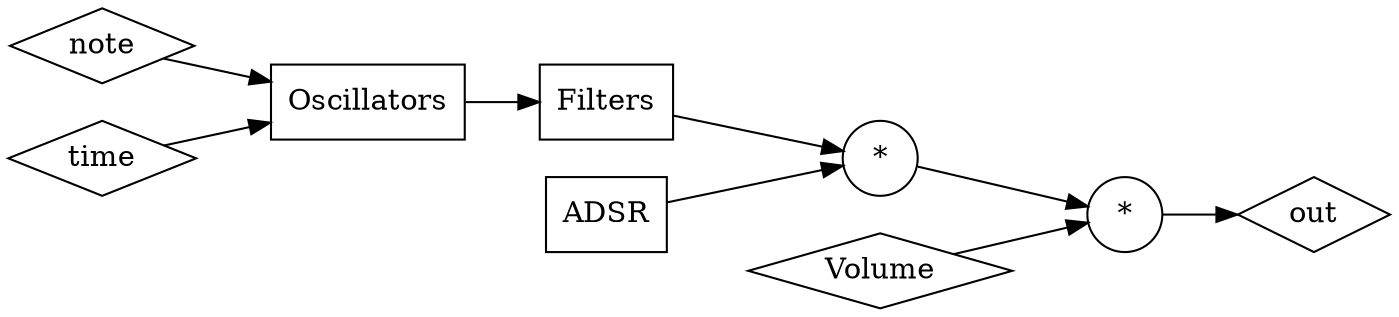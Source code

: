 digraph G {
	fontname = "Bitstream Vera Sans"
		fontsize = 8
		rankdir = LR
		node [
		shape = "rectangle"
		]
		edge [
		]

		note [shape = "diamond"]
		time [shape = "diamond"]
		osc [label = "Oscillators" ]
		filt [label = "Filters"]
		adsramp [label = "*", shape = "circle"]
		adsr [label = "ADSR"]
		amp [label = "*", shape = "circle"]
		vol [label = "Volume", shape="diamond"]
		out [shape = "diamond"]

		note -> osc
		time -> osc
		osc -> filt
		filt -> adsramp
		adsr -> adsramp
		adsramp -> amp
		vol -> amp
		amp -> out
}
